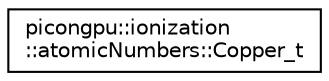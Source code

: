 digraph "Graphical Class Hierarchy"
{
 // LATEX_PDF_SIZE
  edge [fontname="Helvetica",fontsize="10",labelfontname="Helvetica",labelfontsize="10"];
  node [fontname="Helvetica",fontsize="10",shape=record];
  rankdir="LR";
  Node0 [label="picongpu::ionization\l::atomicNumbers::Copper_t",height=0.2,width=0.4,color="black", fillcolor="white", style="filled",URL="$structpicongpu_1_1ionization_1_1atomic_numbers_1_1_copper__t.html",tooltip="Cu-63 69.15% NA."];
}
